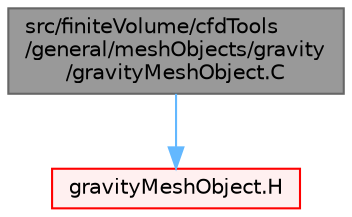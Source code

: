 digraph "src/finiteVolume/cfdTools/general/meshObjects/gravity/gravityMeshObject.C"
{
 // LATEX_PDF_SIZE
  bgcolor="transparent";
  edge [fontname=Helvetica,fontsize=10,labelfontname=Helvetica,labelfontsize=10];
  node [fontname=Helvetica,fontsize=10,shape=box,height=0.2,width=0.4];
  Node1 [id="Node000001",label="src/finiteVolume/cfdTools\l/general/meshObjects/gravity\l/gravityMeshObject.C",height=0.2,width=0.4,color="gray40", fillcolor="grey60", style="filled", fontcolor="black",tooltip=" "];
  Node1 -> Node2 [id="edge1_Node000001_Node000002",color="steelblue1",style="solid",tooltip=" "];
  Node2 [id="Node000002",label="gravityMeshObject.H",height=0.2,width=0.4,color="red", fillcolor="#FFF0F0", style="filled",URL="$gravityMeshObject_8H.html",tooltip=" "];
}
